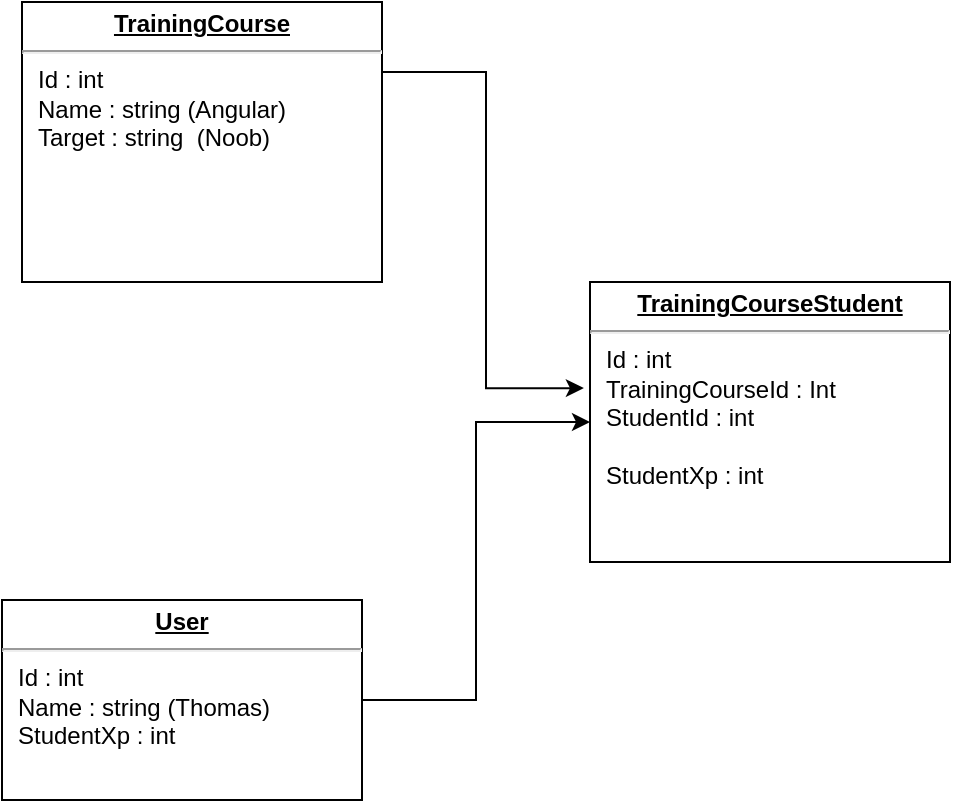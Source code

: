 <mxfile version="13.3.9" type="github"><diagram id="BTReaQ9Q17-bdGNzArsc" name="Page-1"><mxGraphModel dx="1422" dy="763" grid="1" gridSize="10" guides="1" tooltips="1" connect="1" arrows="1" fold="1" page="1" pageScale="1" pageWidth="827" pageHeight="1169" math="0" shadow="0"><root><mxCell id="0"/><mxCell id="1" parent="0"/><mxCell id="Dnt1EWULF_vDAA60pjAY-8" style="edgeStyle=orthogonalEdgeStyle;rounded=0;orthogonalLoop=1;jettySize=auto;html=1;exitX=1;exitY=0.25;exitDx=0;exitDy=0;entryX=-0.017;entryY=0.379;entryDx=0;entryDy=0;entryPerimeter=0;" parent="1" source="Dnt1EWULF_vDAA60pjAY-1" target="Dnt1EWULF_vDAA60pjAY-7" edge="1"><mxGeometry relative="1" as="geometry"/></mxCell><mxCell id="Dnt1EWULF_vDAA60pjAY-1" value="&lt;p style=&quot;margin: 0px ; margin-top: 4px ; text-align: center ; text-decoration: underline&quot;&gt;&lt;b&gt;TrainingCourse&lt;/b&gt;&lt;/p&gt;&lt;hr&gt;&lt;p style=&quot;margin: 0px ; margin-left: 8px&quot;&gt;Id : int&lt;/p&gt;&lt;p style=&quot;margin: 0px ; margin-left: 8px&quot;&gt;Name : string (Angular)&lt;br&gt;Target : string&amp;nbsp; (Noob)&lt;br&gt;&lt;/p&gt;" style="verticalAlign=top;align=left;overflow=fill;fontSize=12;fontFamily=Helvetica;html=1;" parent="1" vertex="1"><mxGeometry x="40" y="51" width="180" height="140" as="geometry"/></mxCell><mxCell id="Dnt1EWULF_vDAA60pjAY-9" style="edgeStyle=orthogonalEdgeStyle;rounded=0;orthogonalLoop=1;jettySize=auto;html=1;entryX=0;entryY=0.5;entryDx=0;entryDy=0;" parent="1" source="Dnt1EWULF_vDAA60pjAY-6" target="Dnt1EWULF_vDAA60pjAY-7" edge="1"><mxGeometry relative="1" as="geometry"/></mxCell><mxCell id="Dnt1EWULF_vDAA60pjAY-6" value="&lt;p style=&quot;margin: 0px ; margin-top: 4px ; text-align: center ; text-decoration: underline&quot;&gt;&lt;b&gt;User&lt;/b&gt;&lt;/p&gt;&lt;hr&gt;&lt;p style=&quot;margin: 0px ; margin-left: 8px&quot;&gt;Id : int&lt;/p&gt;&lt;p style=&quot;margin: 0px ; margin-left: 8px&quot;&gt;Name : string (Thomas)&lt;br&gt;StudentXp : int&lt;br&gt;&lt;/p&gt;" style="verticalAlign=top;align=left;overflow=fill;fontSize=12;fontFamily=Helvetica;html=1;" parent="1" vertex="1"><mxGeometry x="30" y="350" width="180" height="100" as="geometry"/></mxCell><mxCell id="Dnt1EWULF_vDAA60pjAY-7" value="&lt;p style=&quot;margin: 0px ; margin-top: 4px ; text-align: center ; text-decoration: underline&quot;&gt;&lt;b&gt;TrainingCourseStudent&lt;/b&gt;&lt;/p&gt;&lt;hr&gt;&lt;p style=&quot;margin: 0px ; margin-left: 8px&quot;&gt;Id : int&lt;/p&gt;&lt;p style=&quot;margin: 0px ; margin-left: 8px&quot;&gt;TrainingCourseId : Int&lt;/p&gt;&lt;p style=&quot;margin: 0px ; margin-left: 8px&quot;&gt;StudentId : int&lt;/p&gt;&lt;p style=&quot;margin: 0px ; margin-left: 8px&quot;&gt;&lt;br&gt;&lt;/p&gt;&lt;p style=&quot;margin: 0px ; margin-left: 8px&quot;&gt;StudentXp : int&lt;br&gt;&lt;/p&gt;" style="verticalAlign=top;align=left;overflow=fill;fontSize=12;fontFamily=Helvetica;html=1;" parent="1" vertex="1"><mxGeometry x="324" y="191" width="180" height="140" as="geometry"/></mxCell></root></mxGraphModel></diagram></mxfile>